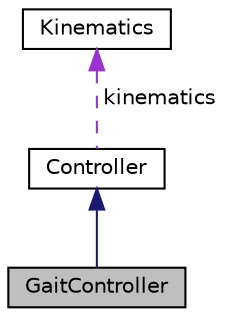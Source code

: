 digraph "GaitController"
{
 // LATEX_PDF_SIZE
  edge [fontname="Helvetica",fontsize="10",labelfontname="Helvetica",labelfontsize="10"];
  node [fontname="Helvetica",fontsize="10",shape=record];
  Node1 [label="GaitController",height=0.2,width=0.4,color="black", fillcolor="grey75", style="filled", fontcolor="black",tooltip=" "];
  Node2 -> Node1 [dir="back",color="midnightblue",fontsize="10",style="solid"];
  Node2 [label="Controller",height=0.2,width=0.4,color="black", fillcolor="white", style="filled",URL="$classController.html",tooltip=" "];
  Node3 -> Node2 [dir="back",color="darkorchid3",fontsize="10",style="dashed",label=" kinematics" ];
  Node3 [label="Kinematics",height=0.2,width=0.4,color="black", fillcolor="white", style="filled",URL="$classKinematics.html",tooltip="A class for analytical Kinematics Solving."];
}
